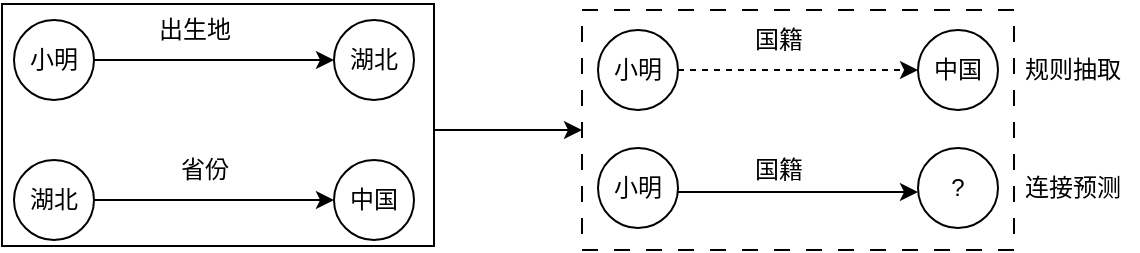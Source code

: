 <mxfile version="26.0.11">
  <diagram name="第 1 页" id="BgHgfFOR0TcAN0gtvEgy">
    <mxGraphModel dx="815" dy="427" grid="0" gridSize="10" guides="1" tooltips="1" connect="1" arrows="1" fold="1" page="1" pageScale="1" pageWidth="827" pageHeight="1169" math="0" shadow="0">
      <root>
        <mxCell id="0" />
        <mxCell id="1" parent="0" />
        <mxCell id="B7OAirJVVPKBtSYi-Okf-6" value="" style="rounded=0;whiteSpace=wrap;html=1;dashed=1;dashPattern=8 8;" vertex="1" parent="1">
          <mxGeometry x="330" y="587" width="216" height="120" as="geometry" />
        </mxCell>
        <mxCell id="B7OAirJVVPKBtSYi-Okf-5" value="" style="rounded=0;whiteSpace=wrap;html=1;" vertex="1" parent="1">
          <mxGeometry x="40" y="584" width="216" height="121" as="geometry" />
        </mxCell>
        <mxCell id="sZCmiMikkW0IH5D_Caig-3" style="edgeStyle=orthogonalEdgeStyle;rounded=0;orthogonalLoop=1;jettySize=auto;html=1;" parent="1" source="sZCmiMikkW0IH5D_Caig-1" target="sZCmiMikkW0IH5D_Caig-2" edge="1">
          <mxGeometry relative="1" as="geometry" />
        </mxCell>
        <mxCell id="sZCmiMikkW0IH5D_Caig-1" value="小明" style="ellipse;whiteSpace=wrap;html=1;" parent="1" vertex="1">
          <mxGeometry x="46" y="592" width="40" height="40" as="geometry" />
        </mxCell>
        <mxCell id="sZCmiMikkW0IH5D_Caig-2" value="湖北" style="ellipse;whiteSpace=wrap;html=1;" parent="1" vertex="1">
          <mxGeometry x="206" y="592" width="40" height="40" as="geometry" />
        </mxCell>
        <mxCell id="sZCmiMikkW0IH5D_Caig-4" value="出生地" style="text;html=1;align=center;verticalAlign=middle;resizable=0;points=[];autosize=1;strokeColor=none;fillColor=none;" parent="1" vertex="1">
          <mxGeometry x="106" y="582" width="60" height="30" as="geometry" />
        </mxCell>
        <mxCell id="sZCmiMikkW0IH5D_Caig-6" style="edgeStyle=orthogonalEdgeStyle;rounded=0;orthogonalLoop=1;jettySize=auto;html=1;" parent="1" source="sZCmiMikkW0IH5D_Caig-5" edge="1">
          <mxGeometry relative="1" as="geometry">
            <mxPoint x="206" y="682" as="targetPoint" />
          </mxGeometry>
        </mxCell>
        <mxCell id="sZCmiMikkW0IH5D_Caig-5" value="湖北" style="ellipse;whiteSpace=wrap;html=1;" parent="1" vertex="1">
          <mxGeometry x="46" y="662" width="40" height="40" as="geometry" />
        </mxCell>
        <mxCell id="sZCmiMikkW0IH5D_Caig-7" value="中国" style="ellipse;whiteSpace=wrap;html=1;" parent="1" vertex="1">
          <mxGeometry x="206" y="662" width="40" height="40" as="geometry" />
        </mxCell>
        <mxCell id="sZCmiMikkW0IH5D_Caig-8" value="省份" style="text;html=1;align=center;verticalAlign=middle;resizable=0;points=[];autosize=1;strokeColor=none;fillColor=none;" parent="1" vertex="1">
          <mxGeometry x="116" y="652" width="50" height="30" as="geometry" />
        </mxCell>
        <mxCell id="sZCmiMikkW0IH5D_Caig-9" style="edgeStyle=orthogonalEdgeStyle;rounded=0;orthogonalLoop=1;jettySize=auto;html=1;dashed=1;" parent="1" source="sZCmiMikkW0IH5D_Caig-10" target="sZCmiMikkW0IH5D_Caig-11" edge="1">
          <mxGeometry relative="1" as="geometry" />
        </mxCell>
        <mxCell id="sZCmiMikkW0IH5D_Caig-10" value="小明" style="ellipse;whiteSpace=wrap;html=1;" parent="1" vertex="1">
          <mxGeometry x="338" y="597" width="40" height="40" as="geometry" />
        </mxCell>
        <mxCell id="sZCmiMikkW0IH5D_Caig-11" value="中国" style="ellipse;whiteSpace=wrap;html=1;" parent="1" vertex="1">
          <mxGeometry x="498" y="597" width="40" height="40" as="geometry" />
        </mxCell>
        <mxCell id="sZCmiMikkW0IH5D_Caig-12" value="国籍" style="text;html=1;align=center;verticalAlign=middle;resizable=0;points=[];autosize=1;strokeColor=none;fillColor=none;" parent="1" vertex="1">
          <mxGeometry x="403" y="587" width="50" height="30" as="geometry" />
        </mxCell>
        <mxCell id="B7OAirJVVPKBtSYi-Okf-1" value="小明" style="ellipse;whiteSpace=wrap;html=1;" vertex="1" parent="1">
          <mxGeometry x="338" y="656" width="40" height="40" as="geometry" />
        </mxCell>
        <mxCell id="B7OAirJVVPKBtSYi-Okf-2" style="edgeStyle=orthogonalEdgeStyle;rounded=0;orthogonalLoop=1;jettySize=auto;html=1;" edge="1" parent="1">
          <mxGeometry relative="1" as="geometry">
            <mxPoint x="378" y="678" as="sourcePoint" />
            <mxPoint x="498" y="678" as="targetPoint" />
          </mxGeometry>
        </mxCell>
        <mxCell id="B7OAirJVVPKBtSYi-Okf-3" value="?" style="ellipse;whiteSpace=wrap;html=1;" vertex="1" parent="1">
          <mxGeometry x="498" y="656" width="40" height="40" as="geometry" />
        </mxCell>
        <mxCell id="B7OAirJVVPKBtSYi-Okf-4" value="国籍" style="text;html=1;align=center;verticalAlign=middle;resizable=0;points=[];autosize=1;strokeColor=none;fillColor=none;" vertex="1" parent="1">
          <mxGeometry x="403" y="652" width="50" height="30" as="geometry" />
        </mxCell>
        <mxCell id="B7OAirJVVPKBtSYi-Okf-16" value="" style="endArrow=classic;html=1;rounded=0;entryX=0;entryY=0.5;entryDx=0;entryDy=0;" edge="1" parent="1" target="B7OAirJVVPKBtSYi-Okf-6">
          <mxGeometry width="50" height="50" relative="1" as="geometry">
            <mxPoint x="256" y="647" as="sourcePoint" />
            <mxPoint x="306" y="597" as="targetPoint" />
          </mxGeometry>
        </mxCell>
        <mxCell id="B7OAirJVVPKBtSYi-Okf-17" value="规则抽取" style="text;html=1;align=center;verticalAlign=middle;resizable=0;points=[];autosize=1;strokeColor=none;fillColor=none;" vertex="1" parent="1">
          <mxGeometry x="542" y="604" width="66" height="26" as="geometry" />
        </mxCell>
        <mxCell id="B7OAirJVVPKBtSYi-Okf-18" value="连接预测" style="text;html=1;align=center;verticalAlign=middle;resizable=0;points=[];autosize=1;strokeColor=none;fillColor=none;" vertex="1" parent="1">
          <mxGeometry x="542" y="663" width="66" height="26" as="geometry" />
        </mxCell>
      </root>
    </mxGraphModel>
  </diagram>
</mxfile>
